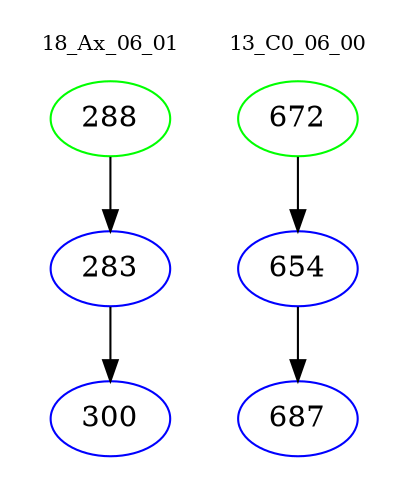digraph{
subgraph cluster_0 {
color = white
label = "18_Ax_06_01";
fontsize=10;
T0_288 [label="288", color="green"]
T0_288 -> T0_283 [color="black"]
T0_283 [label="283", color="blue"]
T0_283 -> T0_300 [color="black"]
T0_300 [label="300", color="blue"]
}
subgraph cluster_1 {
color = white
label = "13_C0_06_00";
fontsize=10;
T1_672 [label="672", color="green"]
T1_672 -> T1_654 [color="black"]
T1_654 [label="654", color="blue"]
T1_654 -> T1_687 [color="black"]
T1_687 [label="687", color="blue"]
}
}
